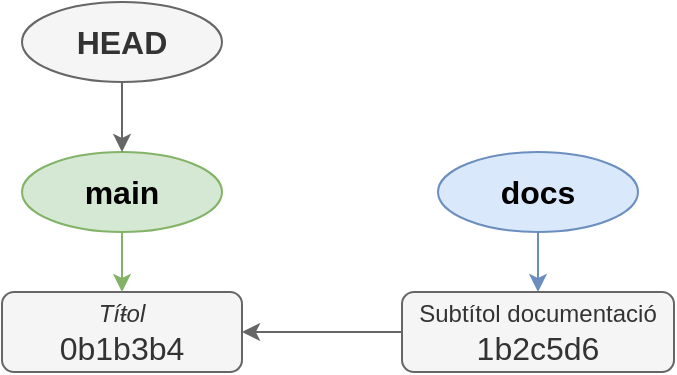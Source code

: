 <mxfile version="24.7.7">
  <diagram name="Pàgina-1" id="mhbHxmUa4zc_a_H4eHv1">
    <mxGraphModel dx="1434" dy="754" grid="1" gridSize="10" guides="1" tooltips="1" connect="1" arrows="1" fold="1" page="1" pageScale="1" pageWidth="827" pageHeight="1169" math="0" shadow="0">
      <root>
        <mxCell id="0" />
        <mxCell id="1" parent="0" />
        <mxCell id="PTJPZ_psIiAskl2s9prX-1" value="&lt;div style=&quot;line-height: 100%;&quot;&gt;&lt;i&gt;&lt;font style=&quot;font-size: 12px;&quot;&gt;Tíŧol&lt;/font&gt;&lt;/i&gt;&lt;/div&gt;0b1b3b4" style="rounded=1;whiteSpace=wrap;html=1;fontSize=16;fillColor=#f5f5f5;strokeColor=#666666;fontColor=#333333;" parent="1" vertex="1">
          <mxGeometry x="254" y="615" width="120" height="40" as="geometry" />
        </mxCell>
        <mxCell id="PTJPZ_psIiAskl2s9prX-2" style="rounded=0;orthogonalLoop=1;jettySize=auto;html=1;exitX=0.5;exitY=1;exitDx=0;exitDy=0;fillColor=#d5e8d4;strokeColor=#82b366;" parent="1" source="PTJPZ_psIiAskl2s9prX-3" target="PTJPZ_psIiAskl2s9prX-1" edge="1">
          <mxGeometry relative="1" as="geometry" />
        </mxCell>
        <mxCell id="PTJPZ_psIiAskl2s9prX-3" value="main" style="ellipse;whiteSpace=wrap;html=1;fillColor=#d5e8d4;strokeColor=#82b366;fontSize=16;fontStyle=1" parent="1" vertex="1">
          <mxGeometry x="264" y="545" width="100" height="40" as="geometry" />
        </mxCell>
        <mxCell id="PTJPZ_psIiAskl2s9prX-4" style="edgeStyle=orthogonalEdgeStyle;rounded=0;orthogonalLoop=1;jettySize=auto;html=1;exitX=0.5;exitY=1;exitDx=0;exitDy=0;fillColor=#f5f5f5;strokeColor=#666666;entryX=0.5;entryY=0;entryDx=0;entryDy=0;" parent="1" source="PTJPZ_psIiAskl2s9prX-5" target="PTJPZ_psIiAskl2s9prX-3" edge="1">
          <mxGeometry relative="1" as="geometry" />
        </mxCell>
        <mxCell id="PTJPZ_psIiAskl2s9prX-5" value="HEAD" style="ellipse;whiteSpace=wrap;html=1;fillColor=#f5f5f5;strokeColor=#666666;fontSize=16;fontStyle=1;fontColor=#333333;" parent="1" vertex="1">
          <mxGeometry x="264" y="470" width="100" height="40" as="geometry" />
        </mxCell>
        <mxCell id="PTJPZ_psIiAskl2s9prX-6" style="edgeStyle=orthogonalEdgeStyle;rounded=0;orthogonalLoop=1;jettySize=auto;html=1;exitX=0.5;exitY=1;exitDx=0;exitDy=0;fillColor=#dae8fc;strokeColor=#6c8ebf;" parent="1" source="PTJPZ_psIiAskl2s9prX-7" target="PTJPZ_psIiAskl2s9prX-9" edge="1">
          <mxGeometry relative="1" as="geometry" />
        </mxCell>
        <mxCell id="PTJPZ_psIiAskl2s9prX-7" value="docs" style="ellipse;whiteSpace=wrap;html=1;fillColor=#dae8fc;strokeColor=#6c8ebf;fontSize=16;fontStyle=1" parent="1" vertex="1">
          <mxGeometry x="472" y="545" width="100" height="40" as="geometry" />
        </mxCell>
        <mxCell id="PTJPZ_psIiAskl2s9prX-8" style="edgeStyle=orthogonalEdgeStyle;rounded=0;orthogonalLoop=1;jettySize=auto;html=1;exitX=0;exitY=0.5;exitDx=0;exitDy=0;fillColor=#f5f5f5;strokeColor=#666666;" parent="1" source="PTJPZ_psIiAskl2s9prX-9" target="PTJPZ_psIiAskl2s9prX-1" edge="1">
          <mxGeometry relative="1" as="geometry" />
        </mxCell>
        <mxCell id="PTJPZ_psIiAskl2s9prX-9" value="&lt;div style=&quot;line-height: 100%;&quot;&gt;&lt;font style=&quot;font-size: 12px;&quot;&gt;Subtítol documentació&lt;/font&gt;&lt;/div&gt;1b2c5d6" style="rounded=1;whiteSpace=wrap;html=1;fontSize=16;fillColor=#f5f5f5;strokeColor=#666666;fontColor=#333333;" parent="1" vertex="1">
          <mxGeometry x="454" y="615" width="136" height="40" as="geometry" />
        </mxCell>
      </root>
    </mxGraphModel>
  </diagram>
</mxfile>
